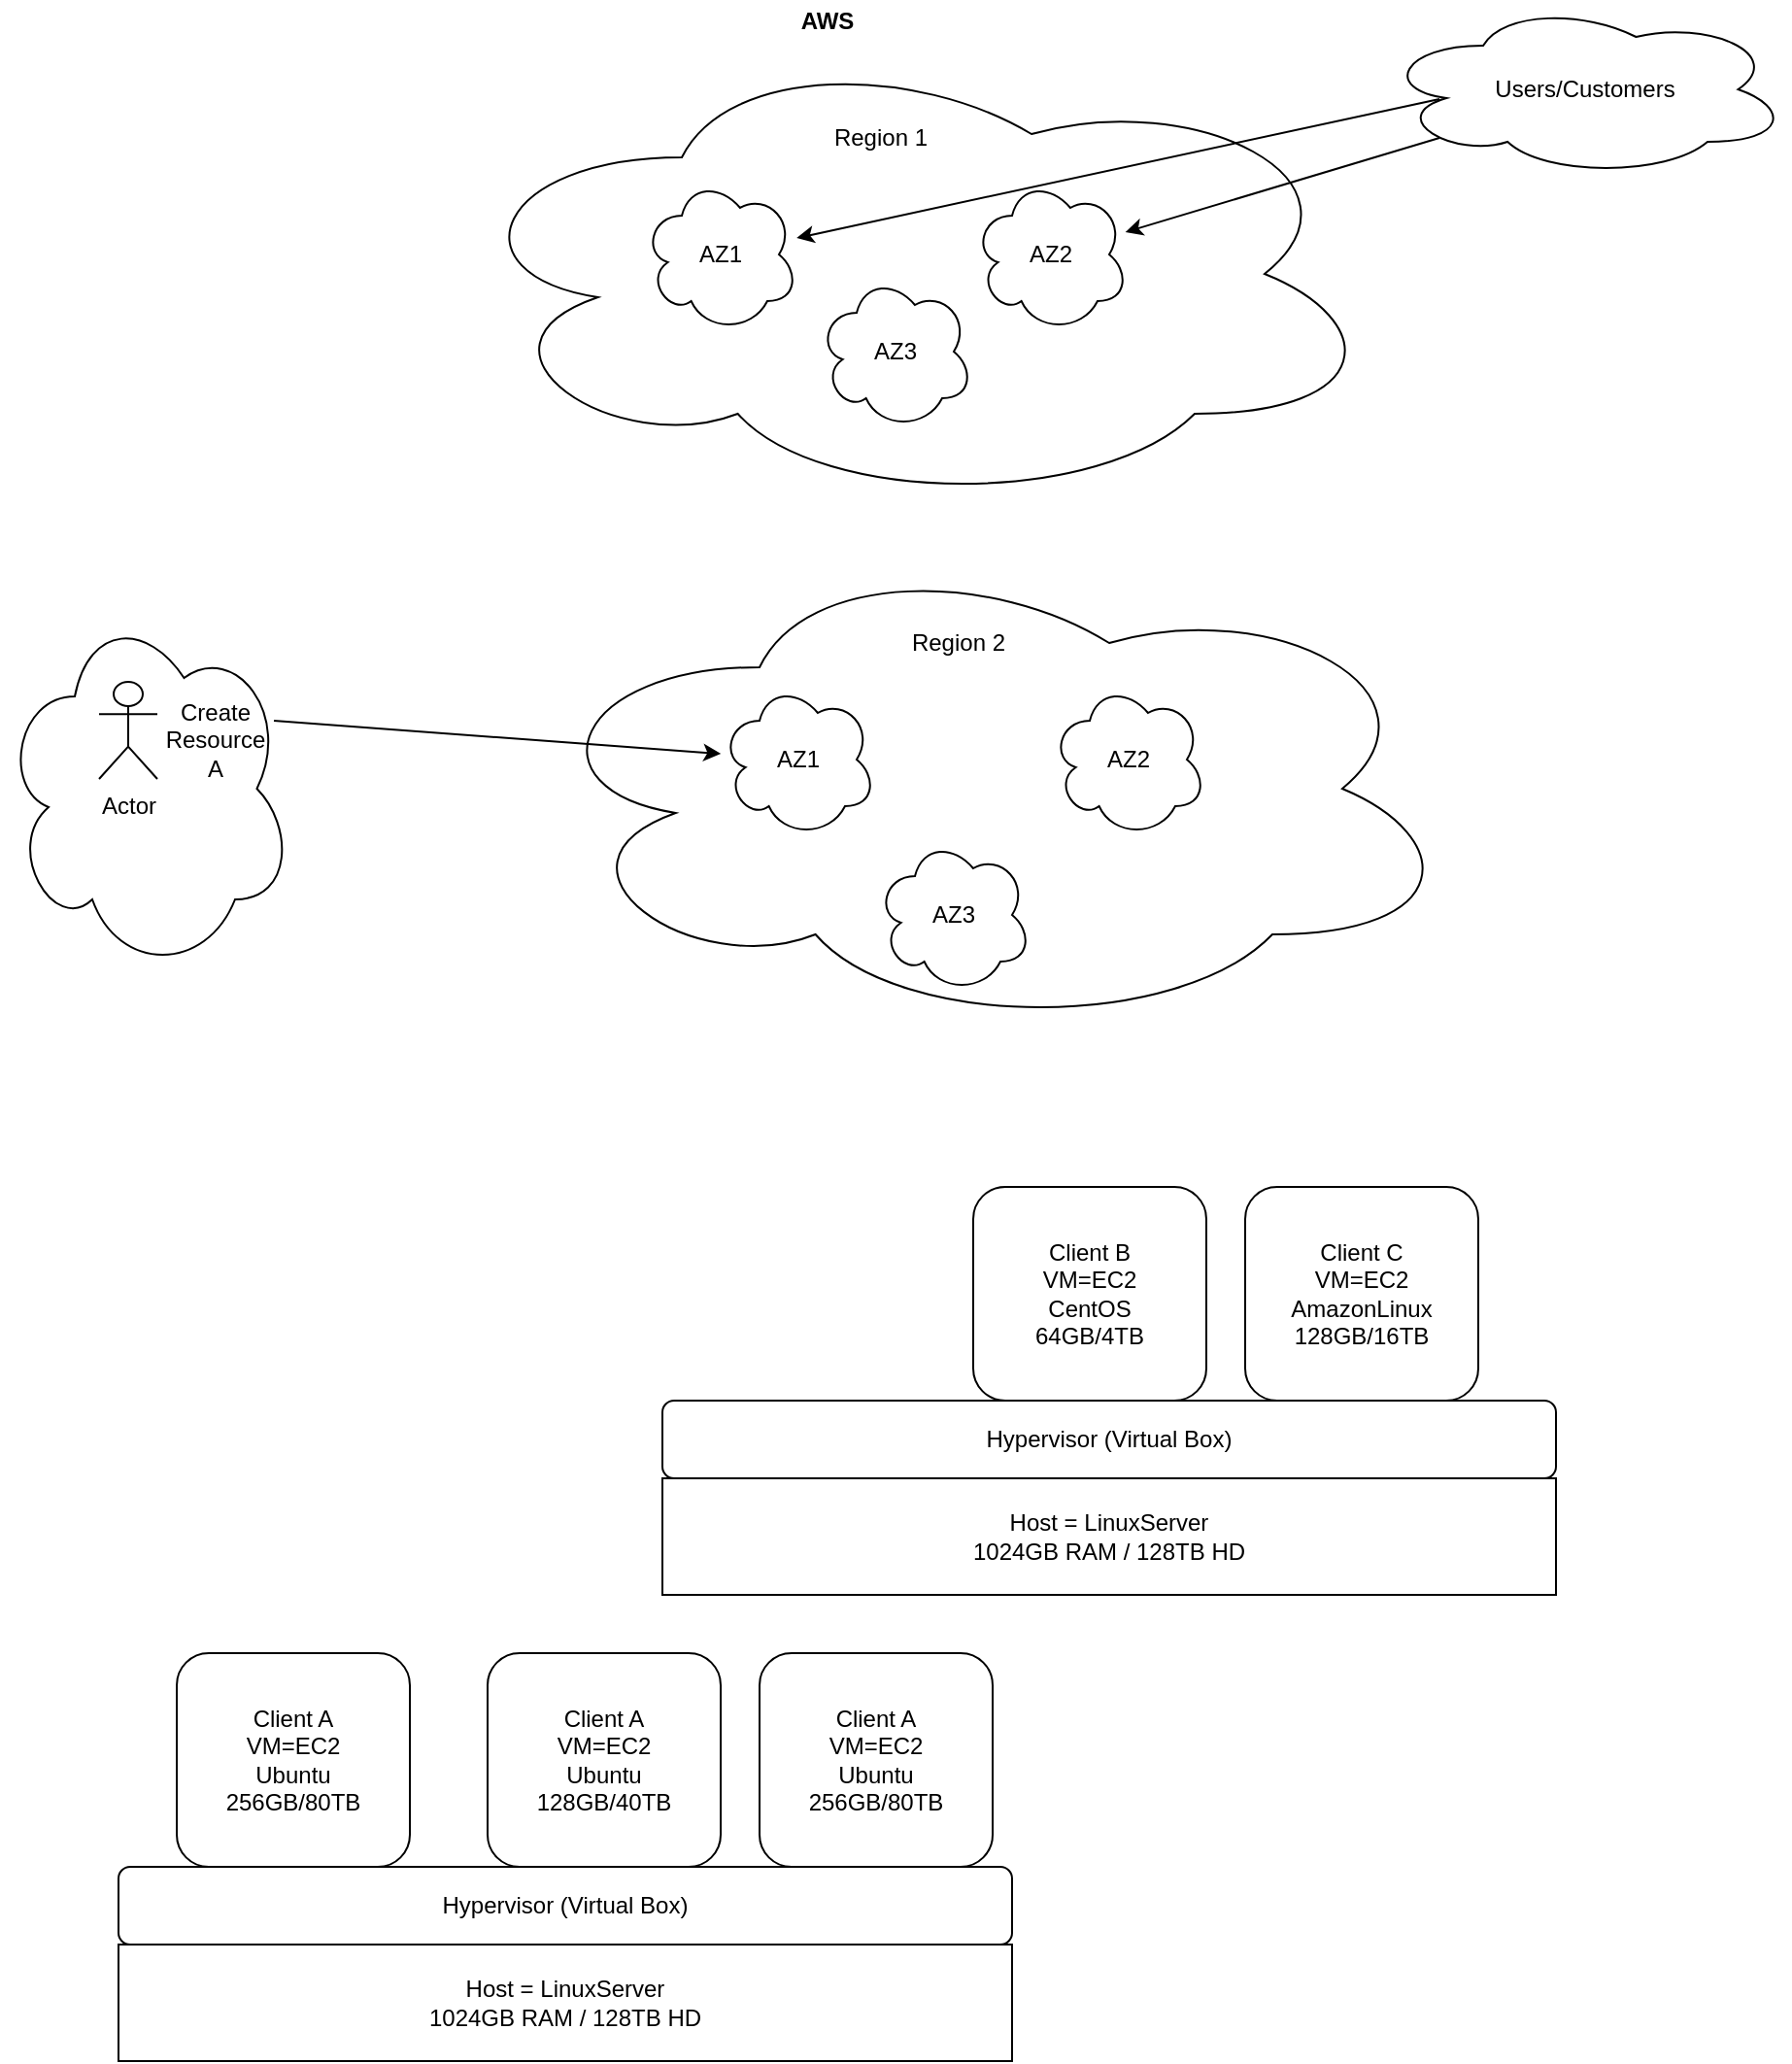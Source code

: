 <mxfile version="13.9.9" type="device"><diagram id="42eB91NQYw7r7rxMxG-x" name="Page-1"><mxGraphModel dx="1808" dy="670" grid="1" gridSize="10" guides="1" tooltips="1" connect="1" arrows="1" fold="1" page="1" pageScale="1" pageWidth="850" pageHeight="1100" math="0" shadow="0"><root><mxCell id="0"/><mxCell id="1" parent="0"/><mxCell id="I_XKKdTf2gxOMEItqFpB-1" value="&lt;b&gt;AWS&lt;/b&gt;" style="text;html=1;strokeColor=none;fillColor=none;align=center;verticalAlign=middle;whiteSpace=wrap;rounded=0;" vertex="1" parent="1"><mxGeometry x="330" y="20" width="170" height="20" as="geometry"/></mxCell><mxCell id="I_XKKdTf2gxOMEItqFpB-2" value="" style="ellipse;shape=cloud;whiteSpace=wrap;html=1;" vertex="1" parent="1"><mxGeometry x="220" y="40" width="480" height="240" as="geometry"/></mxCell><mxCell id="I_XKKdTf2gxOMEItqFpB-3" value="Region 1" style="text;html=1;strokeColor=none;fillColor=none;align=center;verticalAlign=middle;whiteSpace=wrap;rounded=0;" vertex="1" parent="1"><mxGeometry x="405" y="80" width="75" height="20" as="geometry"/></mxCell><mxCell id="I_XKKdTf2gxOMEItqFpB-4" value="AZ1" style="ellipse;shape=cloud;whiteSpace=wrap;html=1;" vertex="1" parent="1"><mxGeometry x="320" y="110" width="80" height="80" as="geometry"/></mxCell><mxCell id="I_XKKdTf2gxOMEItqFpB-5" value="AZ2" style="ellipse;shape=cloud;whiteSpace=wrap;html=1;" vertex="1" parent="1"><mxGeometry x="490" y="110" width="80" height="80" as="geometry"/></mxCell><mxCell id="I_XKKdTf2gxOMEItqFpB-6" value="AZ3" style="ellipse;shape=cloud;whiteSpace=wrap;html=1;" vertex="1" parent="1"><mxGeometry x="410" y="160" width="80" height="80" as="geometry"/></mxCell><mxCell id="I_XKKdTf2gxOMEItqFpB-7" value="" style="ellipse;shape=cloud;whiteSpace=wrap;html=1;" vertex="1" parent="1"><mxGeometry x="260" y="300" width="480" height="250" as="geometry"/></mxCell><mxCell id="I_XKKdTf2gxOMEItqFpB-8" value="AZ1" style="ellipse;shape=cloud;whiteSpace=wrap;html=1;" vertex="1" parent="1"><mxGeometry x="360" y="370" width="80" height="80" as="geometry"/></mxCell><mxCell id="I_XKKdTf2gxOMEItqFpB-9" value="Region 2" style="text;html=1;strokeColor=none;fillColor=none;align=center;verticalAlign=middle;whiteSpace=wrap;rounded=0;" vertex="1" parent="1"><mxGeometry x="445" y="340" width="75" height="20" as="geometry"/></mxCell><mxCell id="I_XKKdTf2gxOMEItqFpB-10" value="AZ2" style="ellipse;shape=cloud;whiteSpace=wrap;html=1;" vertex="1" parent="1"><mxGeometry x="530" y="370" width="80" height="80" as="geometry"/></mxCell><mxCell id="I_XKKdTf2gxOMEItqFpB-11" value="AZ3" style="ellipse;shape=cloud;whiteSpace=wrap;html=1;" vertex="1" parent="1"><mxGeometry x="440" y="450" width="80" height="80" as="geometry"/></mxCell><mxCell id="I_XKKdTf2gxOMEItqFpB-13" value="" style="ellipse;shape=cloud;whiteSpace=wrap;html=1;" vertex="1" parent="1"><mxGeometry x="-10" y="330" width="150" height="190" as="geometry"/></mxCell><mxCell id="I_XKKdTf2gxOMEItqFpB-14" value="Actor" style="shape=umlActor;verticalLabelPosition=bottom;verticalAlign=top;html=1;outlineConnect=0;" vertex="1" parent="1"><mxGeometry x="40" y="370" width="30" height="50" as="geometry"/></mxCell><mxCell id="I_XKKdTf2gxOMEItqFpB-16" value="Create Resource A" style="text;html=1;strokeColor=none;fillColor=none;align=center;verticalAlign=middle;whiteSpace=wrap;rounded=0;" vertex="1" parent="1"><mxGeometry x="80" y="390" width="40" height="20" as="geometry"/></mxCell><mxCell id="I_XKKdTf2gxOMEItqFpB-17" value="" style="endArrow=classic;html=1;" edge="1" parent="1" target="I_XKKdTf2gxOMEItqFpB-8"><mxGeometry width="50" height="50" relative="1" as="geometry"><mxPoint x="130" y="390" as="sourcePoint"/><mxPoint x="180" y="340" as="targetPoint"/></mxGeometry></mxCell><mxCell id="I_XKKdTf2gxOMEItqFpB-18" value="Users/Customers" style="ellipse;shape=cloud;whiteSpace=wrap;html=1;" vertex="1" parent="1"><mxGeometry x="700" y="20" width="210" height="90" as="geometry"/></mxCell><mxCell id="I_XKKdTf2gxOMEItqFpB-19" value="" style="endArrow=classic;html=1;" edge="1" parent="1" target="I_XKKdTf2gxOMEItqFpB-5"><mxGeometry width="50" height="50" relative="1" as="geometry"><mxPoint x="730" y="90" as="sourcePoint"/><mxPoint x="780" y="40" as="targetPoint"/></mxGeometry></mxCell><mxCell id="I_XKKdTf2gxOMEItqFpB-20" value="" style="endArrow=classic;html=1;" edge="1" parent="1" target="I_XKKdTf2gxOMEItqFpB-4"><mxGeometry width="50" height="50" relative="1" as="geometry"><mxPoint x="730" y="70" as="sourcePoint"/><mxPoint x="780" y="20" as="targetPoint"/></mxGeometry></mxCell><mxCell id="I_XKKdTf2gxOMEItqFpB-21" value="Host = LinuxServer&lt;br&gt;1024GB RAM / 128TB HD" style="rounded=0;whiteSpace=wrap;html=1;" vertex="1" parent="1"><mxGeometry x="330" y="780" width="460" height="60" as="geometry"/></mxCell><mxCell id="I_XKKdTf2gxOMEItqFpB-22" value="Client A&lt;br&gt;VM=EC2&lt;br&gt;Ubuntu&lt;br&gt;256GB/80TB" style="rounded=1;whiteSpace=wrap;html=1;" vertex="1" parent="1"><mxGeometry x="80" y="870" width="120" height="110" as="geometry"/></mxCell><mxCell id="I_XKKdTf2gxOMEItqFpB-23" value="Hypervisor (Virtual Box)" style="rounded=1;whiteSpace=wrap;html=1;" vertex="1" parent="1"><mxGeometry x="330" y="740" width="460" height="40" as="geometry"/></mxCell><mxCell id="I_XKKdTf2gxOMEItqFpB-24" value="Client B&lt;br&gt;VM=EC2&lt;br&gt;CentOS&lt;br&gt;64GB/4TB" style="rounded=1;whiteSpace=wrap;html=1;" vertex="1" parent="1"><mxGeometry x="490" y="630" width="120" height="110" as="geometry"/></mxCell><mxCell id="I_XKKdTf2gxOMEItqFpB-25" value="Client C&lt;br&gt;VM=EC2&lt;br&gt;AmazonLinux&lt;br&gt;128GB/16TB" style="rounded=1;whiteSpace=wrap;html=1;" vertex="1" parent="1"><mxGeometry x="630" y="630" width="120" height="110" as="geometry"/></mxCell><mxCell id="I_XKKdTf2gxOMEItqFpB-26" value="Hypervisor (Virtual Box)" style="rounded=1;whiteSpace=wrap;html=1;" vertex="1" parent="1"><mxGeometry x="50" y="980" width="460" height="40" as="geometry"/></mxCell><mxCell id="I_XKKdTf2gxOMEItqFpB-27" value="Host = LinuxServer&lt;br&gt;1024GB RAM / 128TB HD" style="rounded=0;whiteSpace=wrap;html=1;" vertex="1" parent="1"><mxGeometry x="50" y="1020" width="460" height="60" as="geometry"/></mxCell><mxCell id="I_XKKdTf2gxOMEItqFpB-28" value="Client A&lt;br&gt;VM=EC2&lt;br&gt;Ubuntu&lt;br&gt;128GB/40TB" style="rounded=1;whiteSpace=wrap;html=1;" vertex="1" parent="1"><mxGeometry x="240" y="870" width="120" height="110" as="geometry"/></mxCell><mxCell id="I_XKKdTf2gxOMEItqFpB-29" value="Client A&lt;br&gt;VM=EC2&lt;br&gt;Ubuntu&lt;br&gt;256GB/80TB" style="rounded=1;whiteSpace=wrap;html=1;" vertex="1" parent="1"><mxGeometry x="380" y="870" width="120" height="110" as="geometry"/></mxCell></root></mxGraphModel></diagram></mxfile>